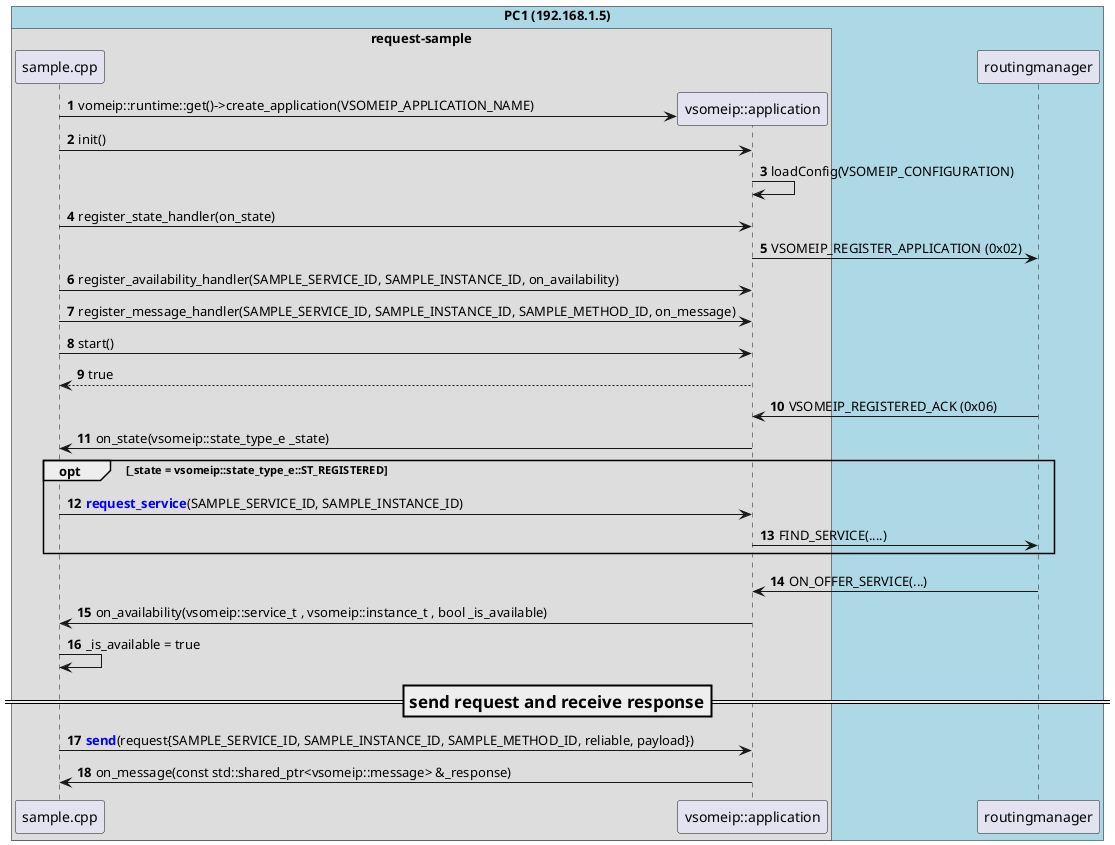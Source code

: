 @startuml
autonumber
!pragma teoz true

box "PC1 (192.168.1.5)" #LightBlue
  box "request-sample"
    participant "sample.cpp" as sender
    participant "vsomeip::application" as app
  end box
  participant "routingmanager" as routmgr
end box

sender->app **:  vomeip::runtime::get()->create_application(VSOMEIP_APPLICATION_NAME)
sender->app: init()
app->app: loadConfig(VSOMEIP_CONFIGURATION)
sender->app: register_state_handler(on_state)
app->routmgr: VSOMEIP_REGISTER_APPLICATION (0x02)
sender->app: register_availability_handler(SAMPLE_SERVICE_ID, SAMPLE_INSTANCE_ID, on_availability)
sender->app: register_message_handler(SAMPLE_SERVICE_ID, SAMPLE_INSTANCE_ID, SAMPLE_METHOD_ID, on_message)
sender->app: start()
return true

routmgr->app: VSOMEIP_REGISTERED_ACK (0x06)
app->sender: on_state(vsomeip::state_type_e _state)
opt _state = vsomeip::state_type_e::ST_REGISTERED
sender->app: **<color blue>request_service</color>**(SAMPLE_SERVICE_ID, SAMPLE_INSTANCE_ID)
app->routmgr: FIND_SERVICE(....)
end

routmgr->app: ON_OFFER_SERVICE(...)
app->sender: on_availability(vsomeip::service_t , vsomeip::instance_t , bool _is_available)
sender->sender: _is_available = true

===send request and receive response==
sender->app: **<color blue>send</color>**(request{SAMPLE_SERVICE_ID, SAMPLE_INSTANCE_ID, SAMPLE_METHOD_ID, reliable, payload})
app->sender: on_message(const std::shared_ptr<vsomeip::message> &_response)
@endtuml